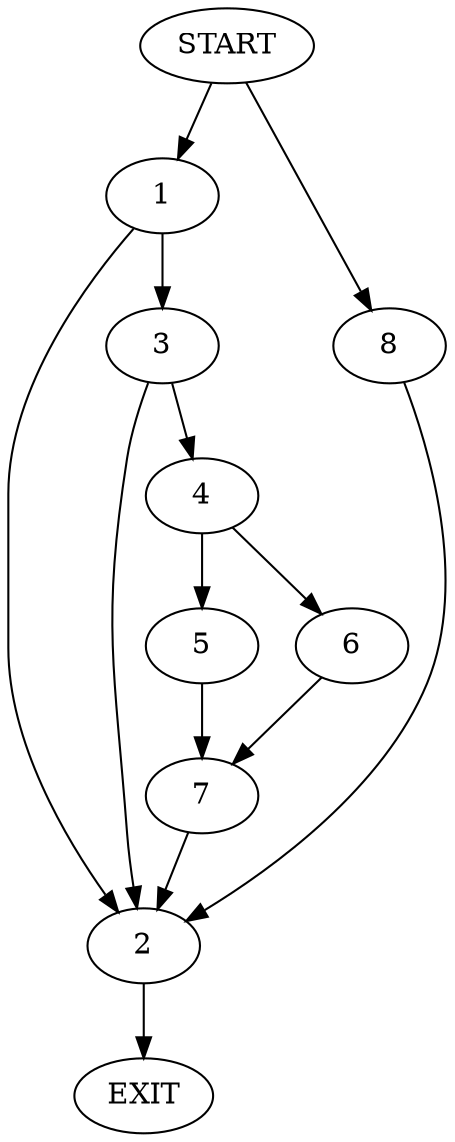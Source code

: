 digraph {
0 [label="START"]
9 [label="EXIT"]
0 -> 1
1 -> 2
1 -> 3
3 -> 2
3 -> 4
2 -> 9
4 -> 5
4 -> 6
5 -> 7
6 -> 7
7 -> 2
0 -> 8
8 -> 2
}

